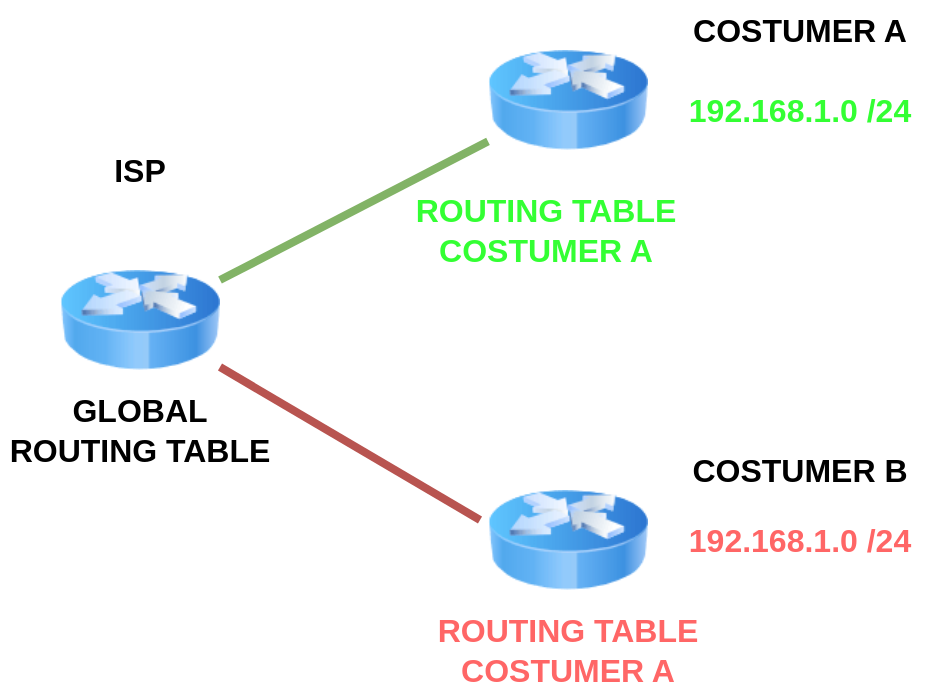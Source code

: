 <mxfile version="23.0.2" type="device">
  <diagram name="Página-1" id="ygl6p0kjqvOYDN3REi9_">
    <mxGraphModel dx="1194" dy="716" grid="1" gridSize="10" guides="1" tooltips="1" connect="1" arrows="1" fold="1" page="1" pageScale="1" pageWidth="827" pageHeight="1169" math="0" shadow="0">
      <root>
        <mxCell id="0" />
        <mxCell id="1" parent="0" />
        <mxCell id="xliswk95vnqByms4yfg1-1" value="" style="image;html=1;image=img/lib/clip_art/networking/Router_Icon_128x128.png" vertex="1" parent="1">
          <mxGeometry x="120" y="280" width="80" height="80" as="geometry" />
        </mxCell>
        <mxCell id="xliswk95vnqByms4yfg1-2" value="" style="image;html=1;image=img/lib/clip_art/networking/Router_Icon_128x128.png" vertex="1" parent="1">
          <mxGeometry x="334" y="390" width="80" height="80" as="geometry" />
        </mxCell>
        <mxCell id="xliswk95vnqByms4yfg1-3" value="" style="image;html=1;image=img/lib/clip_art/networking/Router_Icon_128x128.png" vertex="1" parent="1">
          <mxGeometry x="334" y="170" width="80" height="80" as="geometry" />
        </mxCell>
        <mxCell id="xliswk95vnqByms4yfg1-4" value="" style="endArrow=none;html=1;rounded=0;strokeWidth=4;exitX=1;exitY=0.25;exitDx=0;exitDy=0;fillColor=#d5e8d4;strokeColor=#82b366;" edge="1" parent="1" source="xliswk95vnqByms4yfg1-1" target="xliswk95vnqByms4yfg1-3">
          <mxGeometry width="50" height="50" relative="1" as="geometry">
            <mxPoint x="220" y="280" as="sourcePoint" />
            <mxPoint x="320" y="230" as="targetPoint" />
          </mxGeometry>
        </mxCell>
        <mxCell id="xliswk95vnqByms4yfg1-5" value="" style="endArrow=none;html=1;rounded=0;strokeWidth=4;fillColor=#f8cecc;strokeColor=#b85450;" edge="1" parent="1" source="xliswk95vnqByms4yfg1-1">
          <mxGeometry width="50" height="50" relative="1" as="geometry">
            <mxPoint x="230" y="370" as="sourcePoint" />
            <mxPoint x="330" y="420" as="targetPoint" />
          </mxGeometry>
        </mxCell>
        <mxCell id="xliswk95vnqByms4yfg1-6" value="ISP" style="text;html=1;strokeColor=none;fillColor=none;align=center;verticalAlign=middle;whiteSpace=wrap;rounded=0;fontSize=16;fontStyle=1" vertex="1" parent="1">
          <mxGeometry x="135" y="230" width="50" height="30" as="geometry" />
        </mxCell>
        <mxCell id="xliswk95vnqByms4yfg1-7" value="COSTUMER A" style="text;html=1;strokeColor=none;fillColor=none;align=center;verticalAlign=middle;whiteSpace=wrap;rounded=0;fontSize=16;fontStyle=1" vertex="1" parent="1">
          <mxGeometry x="430" y="160" width="120" height="30" as="geometry" />
        </mxCell>
        <mxCell id="xliswk95vnqByms4yfg1-8" value="COSTUMER B" style="text;html=1;strokeColor=none;fillColor=none;align=center;verticalAlign=middle;whiteSpace=wrap;rounded=0;fontSize=16;fontStyle=1" vertex="1" parent="1">
          <mxGeometry x="430" y="380" width="120" height="30" as="geometry" />
        </mxCell>
        <mxCell id="xliswk95vnqByms4yfg1-9" value="192.168.1.0 /24" style="text;html=1;strokeColor=none;fillColor=none;align=center;verticalAlign=middle;whiteSpace=wrap;rounded=0;fontSize=16;fontStyle=1;fontColor=#33FF33;" vertex="1" parent="1">
          <mxGeometry x="430" y="200" width="120" height="30" as="geometry" />
        </mxCell>
        <mxCell id="xliswk95vnqByms4yfg1-10" value="&lt;div&gt;ROUTING TABLE COSTUMER A&lt;br&gt;&lt;/div&gt;" style="text;html=1;strokeColor=none;fillColor=none;align=center;verticalAlign=middle;whiteSpace=wrap;rounded=0;fontSize=16;fontStyle=1;fontColor=#33FF33;" vertex="1" parent="1">
          <mxGeometry x="290" y="260" width="146" height="30" as="geometry" />
        </mxCell>
        <mxCell id="xliswk95vnqByms4yfg1-11" value="&lt;div&gt;ROUTING TABLE COSTUMER A&lt;br&gt;&lt;/div&gt;" style="text;html=1;strokeColor=none;fillColor=none;align=center;verticalAlign=middle;whiteSpace=wrap;rounded=0;fontSize=16;fontStyle=1;fontColor=#FF6666;" vertex="1" parent="1">
          <mxGeometry x="301" y="470" width="146" height="30" as="geometry" />
        </mxCell>
        <mxCell id="xliswk95vnqByms4yfg1-12" value="&lt;div&gt;192.168.1.0 /24&lt;/div&gt;" style="text;html=1;strokeColor=none;fillColor=none;align=center;verticalAlign=middle;whiteSpace=wrap;rounded=0;fontSize=16;fontStyle=1;fontColor=#FF6666;" vertex="1" parent="1">
          <mxGeometry x="417" y="415" width="146" height="30" as="geometry" />
        </mxCell>
        <mxCell id="xliswk95vnqByms4yfg1-13" value="GLOBAL ROUTING TABLE" style="text;html=1;strokeColor=none;fillColor=none;align=center;verticalAlign=middle;whiteSpace=wrap;rounded=0;fontSize=16;fontStyle=1" vertex="1" parent="1">
          <mxGeometry x="90" y="360" width="140" height="30" as="geometry" />
        </mxCell>
      </root>
    </mxGraphModel>
  </diagram>
</mxfile>
